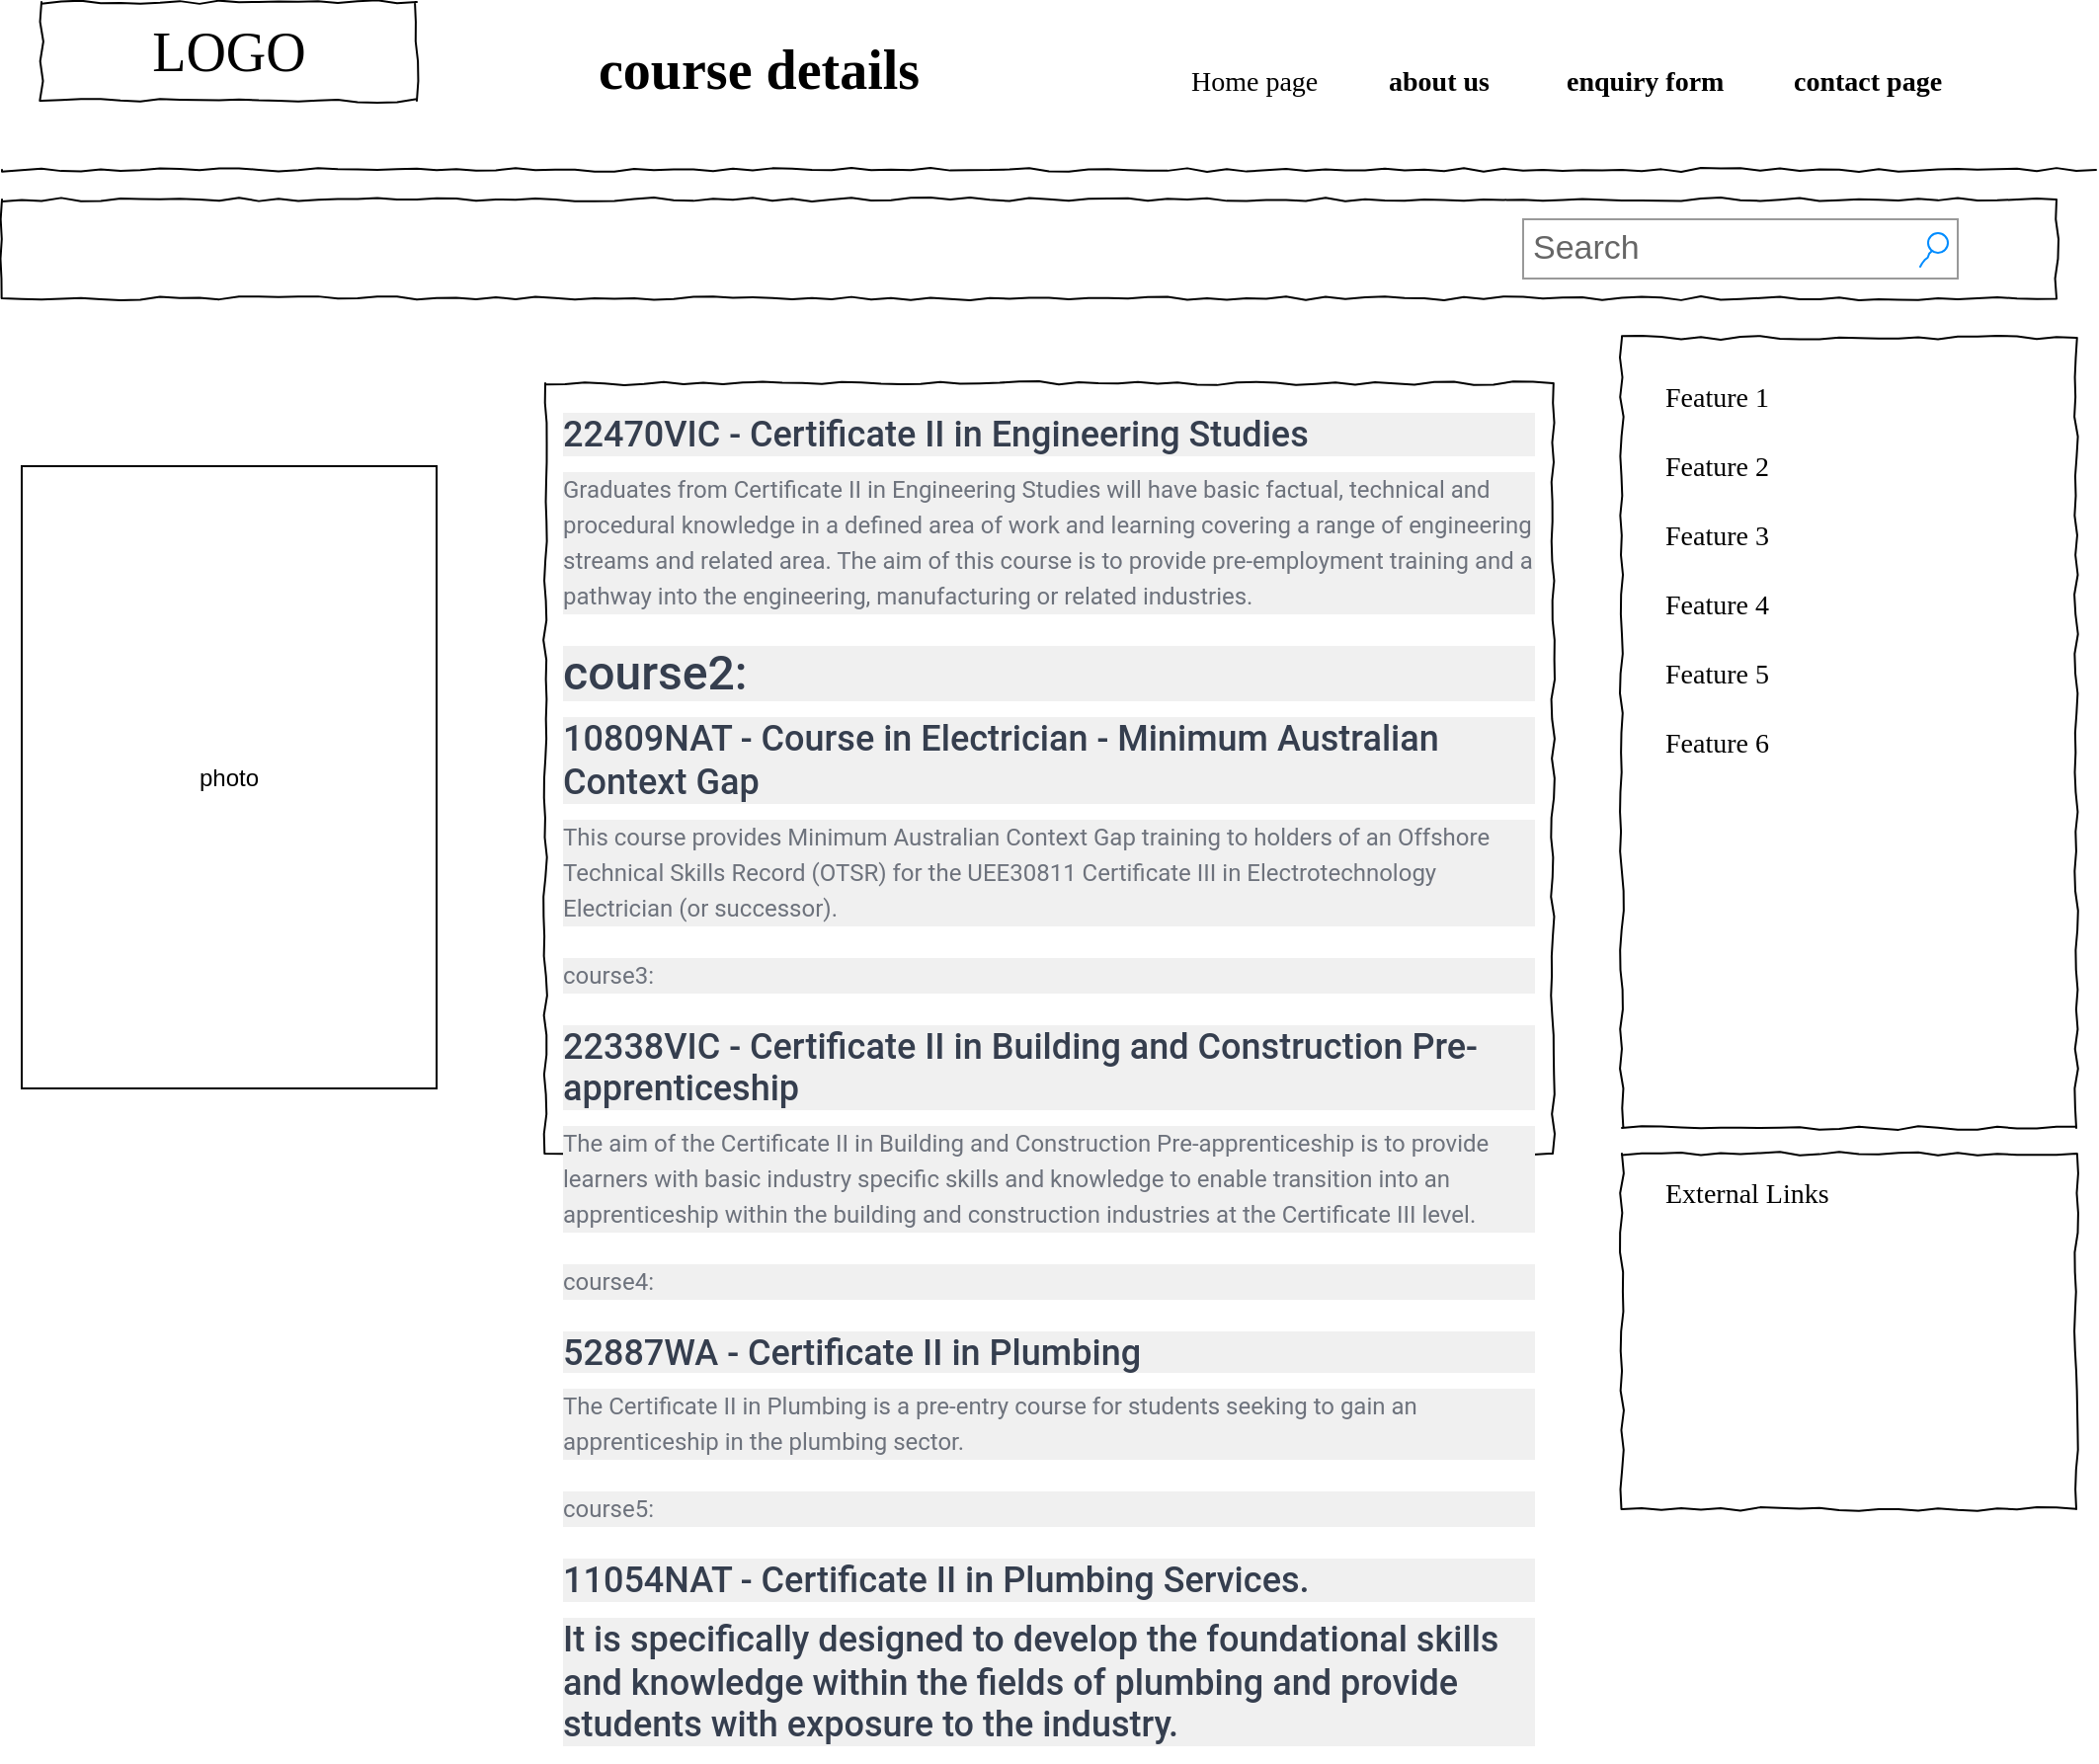 <mxfile version="21.2.8" type="device">
  <diagram name="Page-1" id="03018318-947c-dd8e-b7a3-06fadd420f32">
    <mxGraphModel dx="1098" dy="828" grid="1" gridSize="10" guides="1" tooltips="1" connect="1" arrows="1" fold="1" page="1" pageScale="1" pageWidth="1100" pageHeight="850" background="#ffffff" math="0" shadow="0">
      <root>
        <mxCell id="0" />
        <mxCell id="1" parent="0" />
        <mxCell id="677b7b8949515195-2" value="LOGO" style="whiteSpace=wrap;html=1;rounded=0;shadow=0;labelBackgroundColor=none;strokeWidth=1;fontFamily=Verdana;fontSize=28;align=center;comic=1;" parent="1" vertex="1">
          <mxGeometry x="40" y="60" width="190" height="50" as="geometry" />
        </mxCell>
        <mxCell id="677b7b8949515195-3" value="Search" style="strokeWidth=1;shadow=0;dashed=0;align=center;html=1;shape=mxgraph.mockup.forms.searchBox;strokeColor=#999999;mainText=;strokeColor2=#008cff;fontColor=#666666;fontSize=17;align=left;spacingLeft=3;rounded=0;labelBackgroundColor=none;comic=1;" parent="1" vertex="1">
          <mxGeometry x="790" y="170" width="220" height="30" as="geometry" />
        </mxCell>
        <mxCell id="677b7b8949515195-9" value="" style="line;strokeWidth=1;html=1;rounded=0;shadow=0;labelBackgroundColor=none;fillColor=none;fontFamily=Verdana;fontSize=14;fontColor=#000000;align=center;comic=1;" parent="1" vertex="1">
          <mxGeometry x="20" y="140" width="1060" height="10" as="geometry" />
        </mxCell>
        <mxCell id="677b7b8949515195-10" value="" style="whiteSpace=wrap;html=1;rounded=0;shadow=0;labelBackgroundColor=none;strokeWidth=1;fillColor=none;fontFamily=Verdana;fontSize=12;align=center;comic=1;" parent="1" vertex="1">
          <mxGeometry x="20" y="160" width="1040" height="50" as="geometry" />
        </mxCell>
        <mxCell id="677b7b8949515195-11" value="&lt;b style=&quot;font-size: 28px;&quot;&gt;course details&lt;br style=&quot;font-size: 28px;&quot;&gt;&lt;br style=&quot;font-size: 28px;&quot;&gt;&lt;/b&gt;" style="text;html=1;points=[];align=left;verticalAlign=top;spacingTop=-4;fontSize=28;fontFamily=Verdana" parent="1" vertex="1">
          <mxGeometry x="320" y="75" width="60" height="20" as="geometry" />
        </mxCell>
        <mxCell id="677b7b8949515195-12" value="&lt;b&gt;about us&lt;/b&gt;" style="text;html=1;points=[];align=left;verticalAlign=top;spacingTop=-4;fontSize=14;fontFamily=Verdana" parent="1" vertex="1">
          <mxGeometry x="720" y="90" width="60" height="20" as="geometry" />
        </mxCell>
        <mxCell id="677b7b8949515195-13" value="&lt;b&gt;enquiry form&lt;/b&gt;" style="text;html=1;points=[];align=left;verticalAlign=top;spacingTop=-4;fontSize=14;fontFamily=Verdana" parent="1" vertex="1">
          <mxGeometry x="810" y="90" width="60" height="20" as="geometry" />
        </mxCell>
        <mxCell id="677b7b8949515195-14" value="&lt;b&gt;contact page&lt;/b&gt;" style="text;html=1;points=[];align=left;verticalAlign=top;spacingTop=-4;fontSize=14;fontFamily=Verdana" parent="1" vertex="1">
          <mxGeometry x="925" y="90" width="60" height="20" as="geometry" />
        </mxCell>
        <mxCell id="677b7b8949515195-15" value="&lt;div style=&quot;text-align: justify;&quot;&gt;&lt;h2 style=&quot;box-sizing: border-box; margin-top: 0px; margin-bottom: 0.5rem; font-family: Roboto, -apple-system, BlinkMacSystemFont, &amp;quot;Segoe UI&amp;quot;, &amp;quot;Helvetica Neue&amp;quot;, Arial, sans-serif, &amp;quot;Apple Color Emoji&amp;quot;, &amp;quot;Segoe UI Emoji&amp;quot;, &amp;quot;Segoe UI Symbol&amp;quot;; font-weight: 500; line-height: 1.2; color: rgb(53, 62, 78); text-align: left; background-color: rgb(240, 240, 240);&quot;&gt;22470VIC - Certificate II in Engineering Studies&lt;/h2&gt;&lt;a style=&quot;box-sizing: border-box; color: rgb(109, 114, 124); text-decoration-line: none; background-color: rgb(240, 240, 240); transition: all 0.4s ease-in-out 0s; font-family: Roboto, -apple-system, BlinkMacSystemFont, &amp;quot;Segoe UI&amp;quot;, &amp;quot;Helvetica Neue&amp;quot;, Arial, sans-serif, &amp;quot;Apple Color Emoji&amp;quot;, &amp;quot;Segoe UI Emoji&amp;quot;, &amp;quot;Segoe UI Symbol&amp;quot;; text-align: left;&quot; title=&quot;View details for qualification code UEE22020&quot; href=&quot;https://training.gov.au/Training/Details/UEE22020&quot;&gt;&lt;/a&gt;&lt;p style=&quot;box-sizing: border-box; margin-top: 0px; margin-bottom: 1rem; line-height: 1.5; color: rgb(109, 114, 124); font-family: Roboto, -apple-system, BlinkMacSystemFont, &amp;quot;Segoe UI&amp;quot;, &amp;quot;Helvetica Neue&amp;quot;, Arial, sans-serif, &amp;quot;Apple Color Emoji&amp;quot;, &amp;quot;Segoe UI Emoji&amp;quot;, &amp;quot;Segoe UI Symbol&amp;quot;; background-color: rgb(240, 240, 240);&quot; align=&quot;left&quot;&gt;&lt;span style=&quot;box-sizing: border-box;&quot; lang=&quot;en&quot;&gt;Graduates from Certificate II in Engineering Studies will have basic factual, technical and procedural knowledge in a defined area of work and learning covering a range of engineering streams and related area. The aim of this course is to provide pre-employment training and a pathway into the engineering, manufacturing or related industries.&lt;/span&gt;&lt;span style=&quot;box-sizing: border-box;&quot; lang=&quot;en-au&quot;&gt;&lt;/span&gt;&lt;/p&gt;&lt;p style=&quot;box-sizing: border-box; margin-top: 0px; margin-bottom: 1rem; line-height: 1.5; color: rgb(109, 114, 124); font-family: Roboto, -apple-system, BlinkMacSystemFont, &amp;quot;Segoe UI&amp;quot;, &amp;quot;Helvetica Neue&amp;quot;, Arial, sans-serif, &amp;quot;Apple Color Emoji&amp;quot;, &amp;quot;Segoe UI Emoji&amp;quot;, &amp;quot;Segoe UI Symbol&amp;quot;; background-color: rgb(240, 240, 240);&quot; align=&quot;left&quot;&gt;&lt;span style=&quot;box-sizing: border-box;&quot; lang=&quot;en&quot;&gt;&lt;/span&gt;&lt;/p&gt;&lt;h1 style=&quot;box-sizing: border-box; margin-top: 0px; margin-bottom: 0.5rem; font-family: Roboto, -apple-system, BlinkMacSystemFont, &amp;quot;Segoe UI&amp;quot;, &amp;quot;Helvetica Neue&amp;quot;, Arial, sans-serif, &amp;quot;Apple Color Emoji&amp;quot;, &amp;quot;Segoe UI Emoji&amp;quot;, &amp;quot;Segoe UI Symbol&amp;quot;; font-weight: 500; line-height: 1.2; color: rgb(53, 62, 78); text-align: left; background-color: rgb(240, 240, 240);&quot;&gt;course2:&lt;/h1&gt;&lt;h2 style=&quot;box-sizing: border-box; margin-top: 0px; margin-bottom: 0.5rem; font-family: Roboto, -apple-system, BlinkMacSystemFont, &amp;quot;Segoe UI&amp;quot;, &amp;quot;Helvetica Neue&amp;quot;, Arial, sans-serif, &amp;quot;Apple Color Emoji&amp;quot;, &amp;quot;Segoe UI Emoji&amp;quot;, &amp;quot;Segoe UI Symbol&amp;quot;; font-weight: 500; line-height: 1.2; color: rgb(53, 62, 78); text-align: left; background-color: rgb(240, 240, 240);&quot;&gt;10809NAT - Course in Electrician - Minimum Australian Context Gap&lt;/h2&gt;&lt;a style=&quot;box-sizing: border-box; color: rgb(109, 114, 124); text-decoration-line: none; background-color: rgb(240, 240, 240); transition: all 0.4s ease-in-out 0s; font-family: Roboto, -apple-system, BlinkMacSystemFont, &amp;quot;Segoe UI&amp;quot;, &amp;quot;Helvetica Neue&amp;quot;, Arial, sans-serif, &amp;quot;Apple Color Emoji&amp;quot;, &amp;quot;Segoe UI Emoji&amp;quot;, &amp;quot;Segoe UI Symbol&amp;quot;; text-align: left;&quot; title=&quot;View details for qualification code AUR20220&quot; href=&quot;https://training.gov.au/Training/Details/AUR20220&quot;&gt;&lt;/a&gt;&lt;span style=&quot;box-sizing: border-box; color: rgb(109, 114, 124); font-family: Roboto, -apple-system, BlinkMacSystemFont, &amp;quot;Segoe UI&amp;quot;, &amp;quot;Helvetica Neue&amp;quot;, Arial, sans-serif, &amp;quot;Apple Color Emoji&amp;quot;, &amp;quot;Segoe UI Emoji&amp;quot;, &amp;quot;Segoe UI Symbol&amp;quot;; text-align: left; background-color: rgb(240, 240, 240);&quot; lang=&quot;en-au&quot;&gt;&lt;/span&gt;&lt;p style=&quot;box-sizing: border-box; margin-top: 0px; margin-bottom: 1rem; line-height: 1.5; color: rgb(109, 114, 124); font-family: Roboto, -apple-system, BlinkMacSystemFont, &amp;quot;Segoe UI&amp;quot;, &amp;quot;Helvetica Neue&amp;quot;, Arial, sans-serif, &amp;quot;Apple Color Emoji&amp;quot;, &amp;quot;Segoe UI Emoji&amp;quot;, &amp;quot;Segoe UI Symbol&amp;quot;; background-color: rgb(240, 240, 240);&quot; align=&quot;left&quot;&gt;&lt;span style=&quot;box-sizing: border-box;&quot; lang=&quot;en&quot;&gt;This course provides Minimum Australian Context Gap training to holders of an Offshore Technical Skills Record (OTSR) for the UEE30811 Certificate III in Electrotechnology Electrician (or successor).&lt;/span&gt;&lt;span style=&quot;box-sizing: border-box;&quot; lang=&quot;en-au&quot;&gt;&lt;/span&gt;&lt;/p&gt;&lt;p style=&quot;box-sizing: border-box; margin-top: 0px; margin-bottom: 1rem; line-height: 1.5; color: rgb(109, 114, 124); font-family: Roboto, -apple-system, BlinkMacSystemFont, &amp;quot;Segoe UI&amp;quot;, &amp;quot;Helvetica Neue&amp;quot;, Arial, sans-serif, &amp;quot;Apple Color Emoji&amp;quot;, &amp;quot;Segoe UI Emoji&amp;quot;, &amp;quot;Segoe UI Symbol&amp;quot;; background-color: rgb(240, 240, 240);&quot; align=&quot;left&quot;&gt;&lt;span style=&quot;box-sizing: border-box;&quot; lang=&quot;en&quot;&gt;course3:&lt;/span&gt;&lt;/p&gt;&lt;h1 style=&quot;box-sizing: border-box; margin-top: 0px; margin-bottom: 0.5rem; font-family: Roboto, -apple-system, BlinkMacSystemFont, &amp;quot;Segoe UI&amp;quot;, &amp;quot;Helvetica Neue&amp;quot;, Arial, sans-serif, &amp;quot;Apple Color Emoji&amp;quot;, &amp;quot;Segoe UI Emoji&amp;quot;, &amp;quot;Segoe UI Symbol&amp;quot;; font-weight: 500; line-height: 1.2; color: rgb(53, 62, 78); text-align: left; background-color: rgb(240, 240, 240);&quot;&gt;&lt;/h1&gt;&lt;h2 style=&quot;box-sizing: border-box; margin-top: 0px; margin-bottom: 0.5rem; font-family: Roboto, -apple-system, BlinkMacSystemFont, &amp;quot;Segoe UI&amp;quot;, &amp;quot;Helvetica Neue&amp;quot;, Arial, sans-serif, &amp;quot;Apple Color Emoji&amp;quot;, &amp;quot;Segoe UI Emoji&amp;quot;, &amp;quot;Segoe UI Symbol&amp;quot;; font-weight: 500; line-height: 1.2; color: rgb(53, 62, 78); text-align: left; background-color: rgb(240, 240, 240);&quot;&gt;22338VIC - Certificate II in Building and Construction Pre-apprenticeship&lt;/h2&gt;&lt;a style=&quot;box-sizing: border-box; color: rgb(109, 114, 124); text-decoration-line: none; background-color: rgb(240, 240, 240); transition: all 0.4s ease-in-out 0s; font-family: Roboto, -apple-system, BlinkMacSystemFont, &amp;quot;Segoe UI&amp;quot;, &amp;quot;Helvetica Neue&amp;quot;, Arial, sans-serif, &amp;quot;Apple Color Emoji&amp;quot;, &amp;quot;Segoe UI Emoji&amp;quot;, &amp;quot;Segoe UI Symbol&amp;quot;; text-align: left;&quot; title=&quot;View details for qualification code CPC10120&quot; href=&quot;https://training.gov.au/Training/Details/CPC10120&quot;&gt;&lt;/a&gt;&lt;span style=&quot;box-sizing: border-box; color: rgb(109, 114, 124); font-family: Roboto, -apple-system, BlinkMacSystemFont, &amp;quot;Segoe UI&amp;quot;, &amp;quot;Helvetica Neue&amp;quot;, Arial, sans-serif, &amp;quot;Apple Color Emoji&amp;quot;, &amp;quot;Segoe UI Emoji&amp;quot;, &amp;quot;Segoe UI Symbol&amp;quot;; text-align: left; background-color: rgb(240, 240, 240);&quot; lang=&quot;en-au&quot;&gt;&lt;/span&gt;&lt;p style=&quot;box-sizing: border-box; margin-top: 0px; margin-bottom: 1rem; line-height: 1.5; color: rgb(109, 114, 124); font-family: Roboto, -apple-system, BlinkMacSystemFont, &amp;quot;Segoe UI&amp;quot;, &amp;quot;Helvetica Neue&amp;quot;, Arial, sans-serif, &amp;quot;Apple Color Emoji&amp;quot;, &amp;quot;Segoe UI Emoji&amp;quot;, &amp;quot;Segoe UI Symbol&amp;quot;; background-color: rgb(240, 240, 240);&quot; align=&quot;left&quot;&gt;&lt;span style=&quot;box-sizing: border-box;&quot; lang=&quot;en&quot;&gt;The aim of the Certificate II in Building and Construction Pre-apprenticeship is to provide learners with basic industry specific skills and knowledge to enable transition into an apprenticeship within the building and construction industries at the Certificate III level.&lt;/span&gt;&lt;span style=&quot;box-sizing: border-box;&quot; lang=&quot;en-au&quot;&gt;&lt;/span&gt;&lt;/p&gt;&lt;p style=&quot;box-sizing: border-box; margin-top: 0px; margin-bottom: 1rem; line-height: 1.5; color: rgb(109, 114, 124); font-family: Roboto, -apple-system, BlinkMacSystemFont, &amp;quot;Segoe UI&amp;quot;, &amp;quot;Helvetica Neue&amp;quot;, Arial, sans-serif, &amp;quot;Apple Color Emoji&amp;quot;, &amp;quot;Segoe UI Emoji&amp;quot;, &amp;quot;Segoe UI Symbol&amp;quot;; background-color: rgb(240, 240, 240);&quot; align=&quot;left&quot;&gt;&lt;span style=&quot;box-sizing: border-box;&quot; lang=&quot;en&quot;&gt;course4:&lt;/span&gt;&lt;/p&gt;&lt;h2 style=&quot;box-sizing: border-box; margin-top: 0px; margin-bottom: 0.5rem; font-family: Roboto, -apple-system, BlinkMacSystemFont, &amp;quot;Segoe UI&amp;quot;, &amp;quot;Helvetica Neue&amp;quot;, Arial, sans-serif, &amp;quot;Apple Color Emoji&amp;quot;, &amp;quot;Segoe UI Emoji&amp;quot;, &amp;quot;Segoe UI Symbol&amp;quot;; font-weight: 500; line-height: 1.2; color: rgb(53, 62, 78); text-align: left; background-color: rgb(240, 240, 240);&quot;&gt;52887WA - Certificate II in Plumbing&lt;/h2&gt;&lt;a style=&quot;box-sizing: border-box; color: rgb(109, 114, 124); text-decoration-line: none; background-color: rgb(240, 240, 240); transition: all 0.4s ease-in-out 0s; font-family: Roboto, -apple-system, BlinkMacSystemFont, &amp;quot;Segoe UI&amp;quot;, &amp;quot;Helvetica Neue&amp;quot;, Arial, sans-serif, &amp;quot;Apple Color Emoji&amp;quot;, &amp;quot;Segoe UI Emoji&amp;quot;, &amp;quot;Segoe UI Symbol&amp;quot;; text-align: left;&quot; title=&quot;View details for qualification code MEM20422&quot; href=&quot;https://training.gov.au/Training/Details/MEM20422&quot;&gt;&lt;/a&gt;&lt;span style=&quot;box-sizing: border-box; color: rgb(109, 114, 124); font-family: Roboto, -apple-system, BlinkMacSystemFont, &amp;quot;Segoe UI&amp;quot;, &amp;quot;Helvetica Neue&amp;quot;, Arial, sans-serif, &amp;quot;Apple Color Emoji&amp;quot;, &amp;quot;Segoe UI Emoji&amp;quot;, &amp;quot;Segoe UI Symbol&amp;quot;; text-align: left; background-color: rgb(240, 240, 240);&quot; lang=&quot;en-au&quot;&gt;&lt;/span&gt;&lt;p style=&quot;box-sizing: border-box; margin-top: 0px; margin-bottom: 1rem; line-height: 1.5; color: rgb(109, 114, 124); font-family: Roboto, -apple-system, BlinkMacSystemFont, &amp;quot;Segoe UI&amp;quot;, &amp;quot;Helvetica Neue&amp;quot;, Arial, sans-serif, &amp;quot;Apple Color Emoji&amp;quot;, &amp;quot;Segoe UI Emoji&amp;quot;, &amp;quot;Segoe UI Symbol&amp;quot;; background-color: rgb(240, 240, 240);&quot; align=&quot;left&quot;&gt;&lt;span style=&quot;box-sizing: border-box;&quot; lang=&quot;en&quot;&gt;The Certificate II in Plumbing is a pre-entry course for students seeking to gain an apprenticeship in the plumbing sector.&amp;nbsp;&lt;/span&gt;&lt;span style=&quot;box-sizing: border-box;&quot; lang=&quot;en-au&quot;&gt;&lt;/span&gt;&lt;/p&gt;&lt;p style=&quot;box-sizing: border-box; margin-top: 0px; margin-bottom: 1rem; line-height: 1.5; color: rgb(109, 114, 124); font-family: Roboto, -apple-system, BlinkMacSystemFont, &amp;quot;Segoe UI&amp;quot;, &amp;quot;Helvetica Neue&amp;quot;, Arial, sans-serif, &amp;quot;Apple Color Emoji&amp;quot;, &amp;quot;Segoe UI Emoji&amp;quot;, &amp;quot;Segoe UI Symbol&amp;quot;; background-color: rgb(240, 240, 240);&quot; align=&quot;left&quot;&gt;&lt;span style=&quot;box-sizing: border-box;&quot; lang=&quot;en&quot;&gt;course5:&lt;/span&gt;&lt;/p&gt;&lt;h2 style=&quot;box-sizing: border-box; margin-top: 0px; margin-bottom: 0.5rem; font-family: Roboto, -apple-system, BlinkMacSystemFont, &amp;quot;Segoe UI&amp;quot;, &amp;quot;Helvetica Neue&amp;quot;, Arial, sans-serif, &amp;quot;Apple Color Emoji&amp;quot;, &amp;quot;Segoe UI Emoji&amp;quot;, &amp;quot;Segoe UI Symbol&amp;quot;; font-weight: 500; line-height: 1.2; color: rgb(53, 62, 78); text-align: left; background-color: rgb(240, 240, 240);&quot;&gt;11054NAT - Certificate II in Plumbing Services.&lt;/h2&gt;&lt;h2 style=&quot;box-sizing: border-box; margin-top: 0px; margin-bottom: 0.5rem; font-family: Roboto, -apple-system, BlinkMacSystemFont, &amp;quot;Segoe UI&amp;quot;, &amp;quot;Helvetica Neue&amp;quot;, Arial, sans-serif, &amp;quot;Apple Color Emoji&amp;quot;, &amp;quot;Segoe UI Emoji&amp;quot;, &amp;quot;Segoe UI Symbol&amp;quot;; font-weight: 500; line-height: 1.2; color: rgb(53, 62, 78); text-align: left; background-color: rgb(240, 240, 240);&quot;&gt;It is specifically designed to develop the foundational skills and knowledge within the fields of plumbing and provide students with exposure to the industry.&lt;/h2&gt;&lt;/div&gt;" style="whiteSpace=wrap;html=1;rounded=0;shadow=0;labelBackgroundColor=none;strokeWidth=1;fontFamily=Verdana;fontSize=12;align=center;verticalAlign=top;spacing=10;comic=1;" parent="1" vertex="1">
          <mxGeometry x="295" y="253" width="510" height="390" as="geometry" />
        </mxCell>
        <mxCell id="677b7b8949515195-25" value="" style="whiteSpace=wrap;html=1;rounded=0;shadow=0;labelBackgroundColor=none;strokeWidth=1;fillColor=none;fontFamily=Verdana;fontSize=12;align=center;comic=1;" parent="1" vertex="1">
          <mxGeometry x="840" y="230" width="230" height="400" as="geometry" />
        </mxCell>
        <mxCell id="677b7b8949515195-26" value="" style="whiteSpace=wrap;html=1;rounded=0;shadow=0;labelBackgroundColor=none;strokeWidth=1;fillColor=none;fontFamily=Verdana;fontSize=12;align=center;comic=1;" parent="1" vertex="1">
          <mxGeometry x="840" y="643" width="230" height="180" as="geometry" />
        </mxCell>
        <mxCell id="677b7b8949515195-42" value="External Links" style="text;html=1;points=[];align=left;verticalAlign=top;spacingTop=-4;fontSize=14;fontFamily=Verdana" parent="1" vertex="1">
          <mxGeometry x="860" y="653" width="170" height="20" as="geometry" />
        </mxCell>
        <mxCell id="677b7b8949515195-44" value="Feature 1" style="text;html=1;points=[];align=left;verticalAlign=top;spacingTop=-4;fontSize=14;fontFamily=Verdana" parent="1" vertex="1">
          <mxGeometry x="860" y="250" width="170" height="20" as="geometry" />
        </mxCell>
        <mxCell id="677b7b8949515195-45" value="Feature 2" style="text;html=1;points=[];align=left;verticalAlign=top;spacingTop=-4;fontSize=14;fontFamily=Verdana" parent="1" vertex="1">
          <mxGeometry x="860" y="285" width="170" height="20" as="geometry" />
        </mxCell>
        <mxCell id="677b7b8949515195-46" value="Feature 3" style="text;html=1;points=[];align=left;verticalAlign=top;spacingTop=-4;fontSize=14;fontFamily=Verdana" parent="1" vertex="1">
          <mxGeometry x="860" y="320" width="170" height="20" as="geometry" />
        </mxCell>
        <mxCell id="677b7b8949515195-47" value="Feature 4" style="text;html=1;points=[];align=left;verticalAlign=top;spacingTop=-4;fontSize=14;fontFamily=Verdana" parent="1" vertex="1">
          <mxGeometry x="860" y="355" width="170" height="20" as="geometry" />
        </mxCell>
        <mxCell id="677b7b8949515195-48" value="Feature 5" style="text;html=1;points=[];align=left;verticalAlign=top;spacingTop=-4;fontSize=14;fontFamily=Verdana" parent="1" vertex="1">
          <mxGeometry x="860" y="390" width="170" height="20" as="geometry" />
        </mxCell>
        <mxCell id="677b7b8949515195-49" value="Feature 6" style="text;html=1;points=[];align=left;verticalAlign=top;spacingTop=-4;fontSize=14;fontFamily=Verdana" parent="1" vertex="1">
          <mxGeometry x="860" y="425" width="170" height="20" as="geometry" />
        </mxCell>
        <mxCell id="IcbmcfHUA_Raizw9NWa9-4" value="&lt;font style=&quot;font-size: 14px;&quot;&gt;Home page&lt;/font&gt;" style="text;html=1;points=[];align=left;verticalAlign=top;spacingTop=-4;fontSize=14;fontFamily=Verdana" parent="1" vertex="1">
          <mxGeometry x="620" y="90" width="220" height="27.5" as="geometry" />
        </mxCell>
        <mxCell id="a-97KIz0Rbxc-VoZZf3s-3" style="edgeStyle=orthogonalEdgeStyle;rounded=0;orthogonalLoop=1;jettySize=auto;html=1;exitX=0.5;exitY=1;exitDx=0;exitDy=0;" parent="1" source="a-97KIz0Rbxc-VoZZf3s-2" edge="1">
          <mxGeometry relative="1" as="geometry">
            <mxPoint x="135" y="590" as="targetPoint" />
          </mxGeometry>
        </mxCell>
        <mxCell id="a-97KIz0Rbxc-VoZZf3s-2" value="photo&lt;br&gt;" style="rounded=0;whiteSpace=wrap;html=1;" parent="1" vertex="1">
          <mxGeometry x="30" y="295" width="210" height="315" as="geometry" />
        </mxCell>
      </root>
    </mxGraphModel>
  </diagram>
</mxfile>
